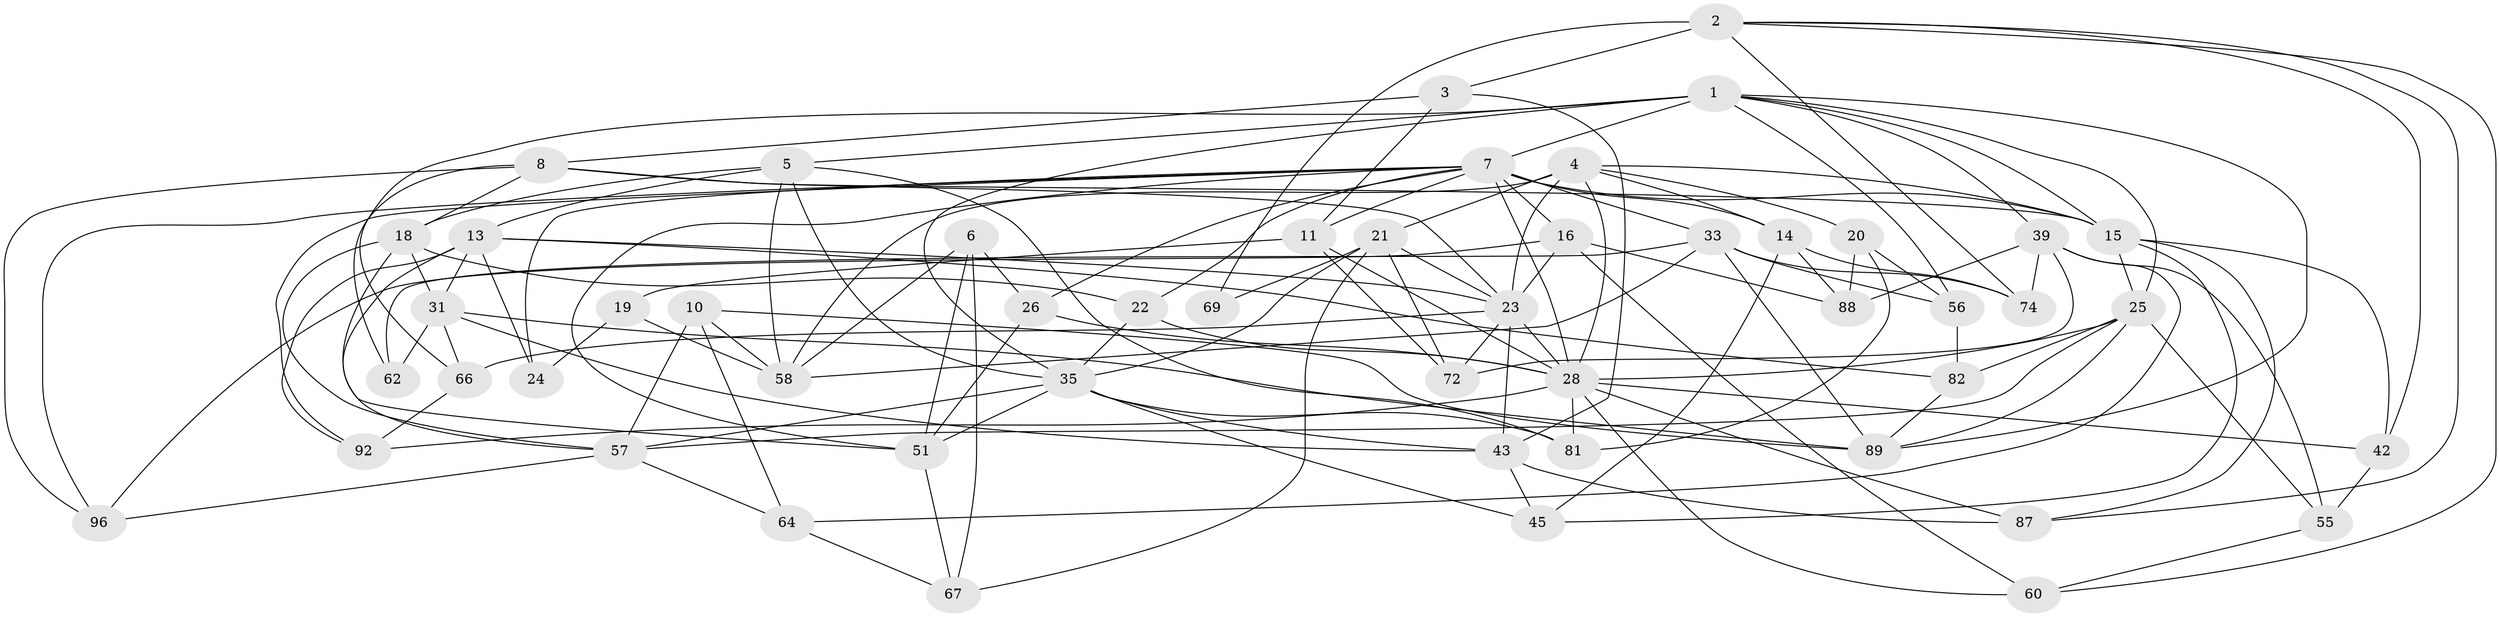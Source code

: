 // original degree distribution, {4: 1.0}
// Generated by graph-tools (version 1.1) at 2025/21/03/04/25 18:21:02]
// undirected, 51 vertices, 137 edges
graph export_dot {
graph [start="1"]
  node [color=gray90,style=filled];
  1 [super="+27"];
  2 [super="+36+17"];
  3;
  4 [super="+50+46+75"];
  5 [super="+40"];
  6;
  7 [super="+9+37+12"];
  8 [super="+85"];
  10;
  11 [super="+71+54"];
  13 [super="+77"];
  14 [super="+30"];
  15 [super="+29"];
  16 [super="+49"];
  18 [super="+90"];
  19;
  20;
  21 [super="+100+94"];
  22;
  23 [super="+53"];
  24;
  25 [super="+52+98"];
  26;
  28 [super="+76+41"];
  31 [super="+91"];
  33 [super="+63+48"];
  35 [super="+93+38+101"];
  39 [super="+65"];
  42;
  43 [super="+86"];
  45;
  51 [super="+59"];
  55;
  56;
  57 [super="+83+70"];
  58 [super="+97"];
  60;
  62;
  64;
  66;
  67;
  69;
  72;
  74;
  81;
  82;
  87;
  88;
  89 [super="+95"];
  92;
  96;
  1 -- 56;
  1 -- 35 [weight=2];
  1 -- 89;
  1 -- 66;
  1 -- 7;
  1 -- 39;
  1 -- 25;
  1 -- 15;
  1 -- 5;
  2 -- 42;
  2 -- 69 [weight=3];
  2 -- 60;
  2 -- 74;
  2 -- 3;
  2 -- 87;
  3 -- 11;
  3 -- 8;
  3 -- 43;
  4 -- 23 [weight=3];
  4 -- 20;
  4 -- 21;
  4 -- 28;
  4 -- 58;
  4 -- 14 [weight=2];
  4 -- 15;
  5 -- 81;
  5 -- 58;
  5 -- 18;
  5 -- 35;
  5 -- 13;
  6 -- 58;
  6 -- 26;
  6 -- 67;
  6 -- 51;
  7 -- 92;
  7 -- 96;
  7 -- 16;
  7 -- 51;
  7 -- 22;
  7 -- 24;
  7 -- 26;
  7 -- 28;
  7 -- 33 [weight=2];
  7 -- 14 [weight=3];
  7 -- 15;
  7 -- 11;
  8 -- 96;
  8 -- 18;
  8 -- 62;
  8 -- 23;
  8 -- 15;
  10 -- 64;
  10 -- 58;
  10 -- 57;
  10 -- 89;
  11 -- 72;
  11 -- 19 [weight=2];
  11 -- 28;
  13 -- 92;
  13 -- 57;
  13 -- 31;
  13 -- 82;
  13 -- 23;
  13 -- 24 [weight=2];
  14 -- 74;
  14 -- 45;
  14 -- 88;
  15 -- 42;
  15 -- 87;
  15 -- 45;
  15 -- 25;
  16 -- 88;
  16 -- 60;
  16 -- 23 [weight=2];
  16 -- 96;
  18 -- 22;
  18 -- 51;
  18 -- 57;
  18 -- 31;
  19 -- 24;
  19 -- 58;
  20 -- 56;
  20 -- 81;
  20 -- 88;
  21 -- 35;
  21 -- 72;
  21 -- 67;
  21 -- 69;
  21 -- 23;
  22 -- 28;
  22 -- 35;
  23 -- 66;
  23 -- 72;
  23 -- 28;
  23 -- 43;
  25 -- 55;
  25 -- 57 [weight=2];
  25 -- 89;
  25 -- 82;
  25 -- 28;
  26 -- 51;
  26 -- 28;
  28 -- 81;
  28 -- 87;
  28 -- 60;
  28 -- 42;
  28 -- 92;
  31 -- 89;
  31 -- 62;
  31 -- 66;
  31 -- 43;
  33 -- 62 [weight=2];
  33 -- 89;
  33 -- 58;
  33 -- 74;
  33 -- 56;
  35 -- 45;
  35 -- 51;
  35 -- 43;
  35 -- 81;
  35 -- 57;
  39 -- 64;
  39 -- 72;
  39 -- 55;
  39 -- 88;
  39 -- 74;
  42 -- 55;
  43 -- 45;
  43 -- 87;
  51 -- 67;
  55 -- 60;
  56 -- 82;
  57 -- 96;
  57 -- 64;
  64 -- 67;
  66 -- 92;
  82 -- 89;
}
